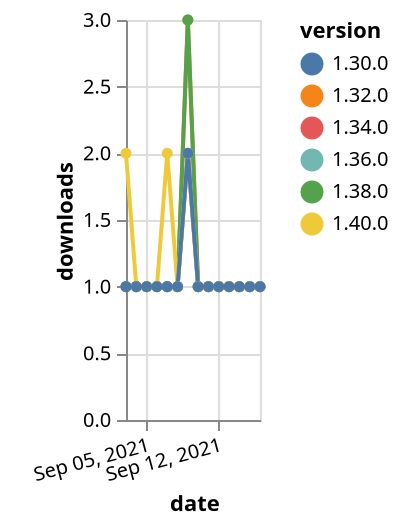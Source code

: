 {"$schema": "https://vega.github.io/schema/vega-lite/v5.json", "description": "A simple bar chart with embedded data.", "data": {"values": [{"date": "2021-09-03", "total": 209, "delta": 1, "version": "1.34.0"}, {"date": "2021-09-04", "total": 210, "delta": 1, "version": "1.34.0"}, {"date": "2021-09-05", "total": 211, "delta": 1, "version": "1.34.0"}, {"date": "2021-09-06", "total": 212, "delta": 1, "version": "1.34.0"}, {"date": "2021-09-07", "total": 213, "delta": 1, "version": "1.34.0"}, {"date": "2021-09-08", "total": 214, "delta": 1, "version": "1.34.0"}, {"date": "2021-09-09", "total": 216, "delta": 2, "version": "1.34.0"}, {"date": "2021-09-10", "total": 217, "delta": 1, "version": "1.34.0"}, {"date": "2021-09-11", "total": 218, "delta": 1, "version": "1.34.0"}, {"date": "2021-09-12", "total": 219, "delta": 1, "version": "1.34.0"}, {"date": "2021-09-13", "total": 220, "delta": 1, "version": "1.34.0"}, {"date": "2021-09-14", "total": 221, "delta": 1, "version": "1.34.0"}, {"date": "2021-09-15", "total": 222, "delta": 1, "version": "1.34.0"}, {"date": "2021-09-16", "total": 223, "delta": 1, "version": "1.34.0"}, {"date": "2021-09-03", "total": 371, "delta": 1, "version": "1.32.0"}, {"date": "2021-09-04", "total": 372, "delta": 1, "version": "1.32.0"}, {"date": "2021-09-05", "total": 373, "delta": 1, "version": "1.32.0"}, {"date": "2021-09-06", "total": 374, "delta": 1, "version": "1.32.0"}, {"date": "2021-09-07", "total": 375, "delta": 1, "version": "1.32.0"}, {"date": "2021-09-08", "total": 376, "delta": 1, "version": "1.32.0"}, {"date": "2021-09-09", "total": 379, "delta": 3, "version": "1.32.0"}, {"date": "2021-09-10", "total": 380, "delta": 1, "version": "1.32.0"}, {"date": "2021-09-11", "total": 381, "delta": 1, "version": "1.32.0"}, {"date": "2021-09-12", "total": 382, "delta": 1, "version": "1.32.0"}, {"date": "2021-09-13", "total": 383, "delta": 1, "version": "1.32.0"}, {"date": "2021-09-14", "total": 384, "delta": 1, "version": "1.32.0"}, {"date": "2021-09-15", "total": 385, "delta": 1, "version": "1.32.0"}, {"date": "2021-09-16", "total": 386, "delta": 1, "version": "1.32.0"}, {"date": "2021-09-03", "total": 197, "delta": 1, "version": "1.38.0"}, {"date": "2021-09-04", "total": 198, "delta": 1, "version": "1.38.0"}, {"date": "2021-09-05", "total": 199, "delta": 1, "version": "1.38.0"}, {"date": "2021-09-06", "total": 200, "delta": 1, "version": "1.38.0"}, {"date": "2021-09-07", "total": 201, "delta": 1, "version": "1.38.0"}, {"date": "2021-09-08", "total": 202, "delta": 1, "version": "1.38.0"}, {"date": "2021-09-09", "total": 205, "delta": 3, "version": "1.38.0"}, {"date": "2021-09-10", "total": 206, "delta": 1, "version": "1.38.0"}, {"date": "2021-09-11", "total": 207, "delta": 1, "version": "1.38.0"}, {"date": "2021-09-12", "total": 208, "delta": 1, "version": "1.38.0"}, {"date": "2021-09-13", "total": 209, "delta": 1, "version": "1.38.0"}, {"date": "2021-09-14", "total": 210, "delta": 1, "version": "1.38.0"}, {"date": "2021-09-15", "total": 211, "delta": 1, "version": "1.38.0"}, {"date": "2021-09-16", "total": 212, "delta": 1, "version": "1.38.0"}, {"date": "2021-09-03", "total": 164, "delta": 1, "version": "1.36.0"}, {"date": "2021-09-04", "total": 165, "delta": 1, "version": "1.36.0"}, {"date": "2021-09-05", "total": 166, "delta": 1, "version": "1.36.0"}, {"date": "2021-09-06", "total": 167, "delta": 1, "version": "1.36.0"}, {"date": "2021-09-07", "total": 168, "delta": 1, "version": "1.36.0"}, {"date": "2021-09-08", "total": 169, "delta": 1, "version": "1.36.0"}, {"date": "2021-09-09", "total": 171, "delta": 2, "version": "1.36.0"}, {"date": "2021-09-10", "total": 172, "delta": 1, "version": "1.36.0"}, {"date": "2021-09-11", "total": 173, "delta": 1, "version": "1.36.0"}, {"date": "2021-09-12", "total": 174, "delta": 1, "version": "1.36.0"}, {"date": "2021-09-13", "total": 175, "delta": 1, "version": "1.36.0"}, {"date": "2021-09-14", "total": 176, "delta": 1, "version": "1.36.0"}, {"date": "2021-09-15", "total": 177, "delta": 1, "version": "1.36.0"}, {"date": "2021-09-16", "total": 178, "delta": 1, "version": "1.36.0"}, {"date": "2021-09-03", "total": 128, "delta": 2, "version": "1.40.0"}, {"date": "2021-09-04", "total": 129, "delta": 1, "version": "1.40.0"}, {"date": "2021-09-05", "total": 130, "delta": 1, "version": "1.40.0"}, {"date": "2021-09-06", "total": 131, "delta": 1, "version": "1.40.0"}, {"date": "2021-09-07", "total": 133, "delta": 2, "version": "1.40.0"}, {"date": "2021-09-08", "total": 134, "delta": 1, "version": "1.40.0"}, {"date": "2021-09-09", "total": 136, "delta": 2, "version": "1.40.0"}, {"date": "2021-09-10", "total": 137, "delta": 1, "version": "1.40.0"}, {"date": "2021-09-11", "total": 138, "delta": 1, "version": "1.40.0"}, {"date": "2021-09-12", "total": 139, "delta": 1, "version": "1.40.0"}, {"date": "2021-09-13", "total": 140, "delta": 1, "version": "1.40.0"}, {"date": "2021-09-14", "total": 141, "delta": 1, "version": "1.40.0"}, {"date": "2021-09-15", "total": 142, "delta": 1, "version": "1.40.0"}, {"date": "2021-09-16", "total": 143, "delta": 1, "version": "1.40.0"}, {"date": "2021-09-03", "total": 252, "delta": 1, "version": "1.30.0"}, {"date": "2021-09-04", "total": 253, "delta": 1, "version": "1.30.0"}, {"date": "2021-09-05", "total": 254, "delta": 1, "version": "1.30.0"}, {"date": "2021-09-06", "total": 255, "delta": 1, "version": "1.30.0"}, {"date": "2021-09-07", "total": 256, "delta": 1, "version": "1.30.0"}, {"date": "2021-09-08", "total": 257, "delta": 1, "version": "1.30.0"}, {"date": "2021-09-09", "total": 259, "delta": 2, "version": "1.30.0"}, {"date": "2021-09-10", "total": 260, "delta": 1, "version": "1.30.0"}, {"date": "2021-09-11", "total": 261, "delta": 1, "version": "1.30.0"}, {"date": "2021-09-12", "total": 262, "delta": 1, "version": "1.30.0"}, {"date": "2021-09-13", "total": 263, "delta": 1, "version": "1.30.0"}, {"date": "2021-09-14", "total": 264, "delta": 1, "version": "1.30.0"}, {"date": "2021-09-15", "total": 265, "delta": 1, "version": "1.30.0"}, {"date": "2021-09-16", "total": 266, "delta": 1, "version": "1.30.0"}]}, "width": "container", "mark": {"type": "line", "point": {"filled": true}}, "encoding": {"x": {"field": "date", "type": "temporal", "timeUnit": "yearmonthdate", "title": "date", "axis": {"labelAngle": -15}}, "y": {"field": "delta", "type": "quantitative", "title": "downloads"}, "color": {"field": "version", "type": "nominal"}, "tooltip": {"field": "delta"}}}